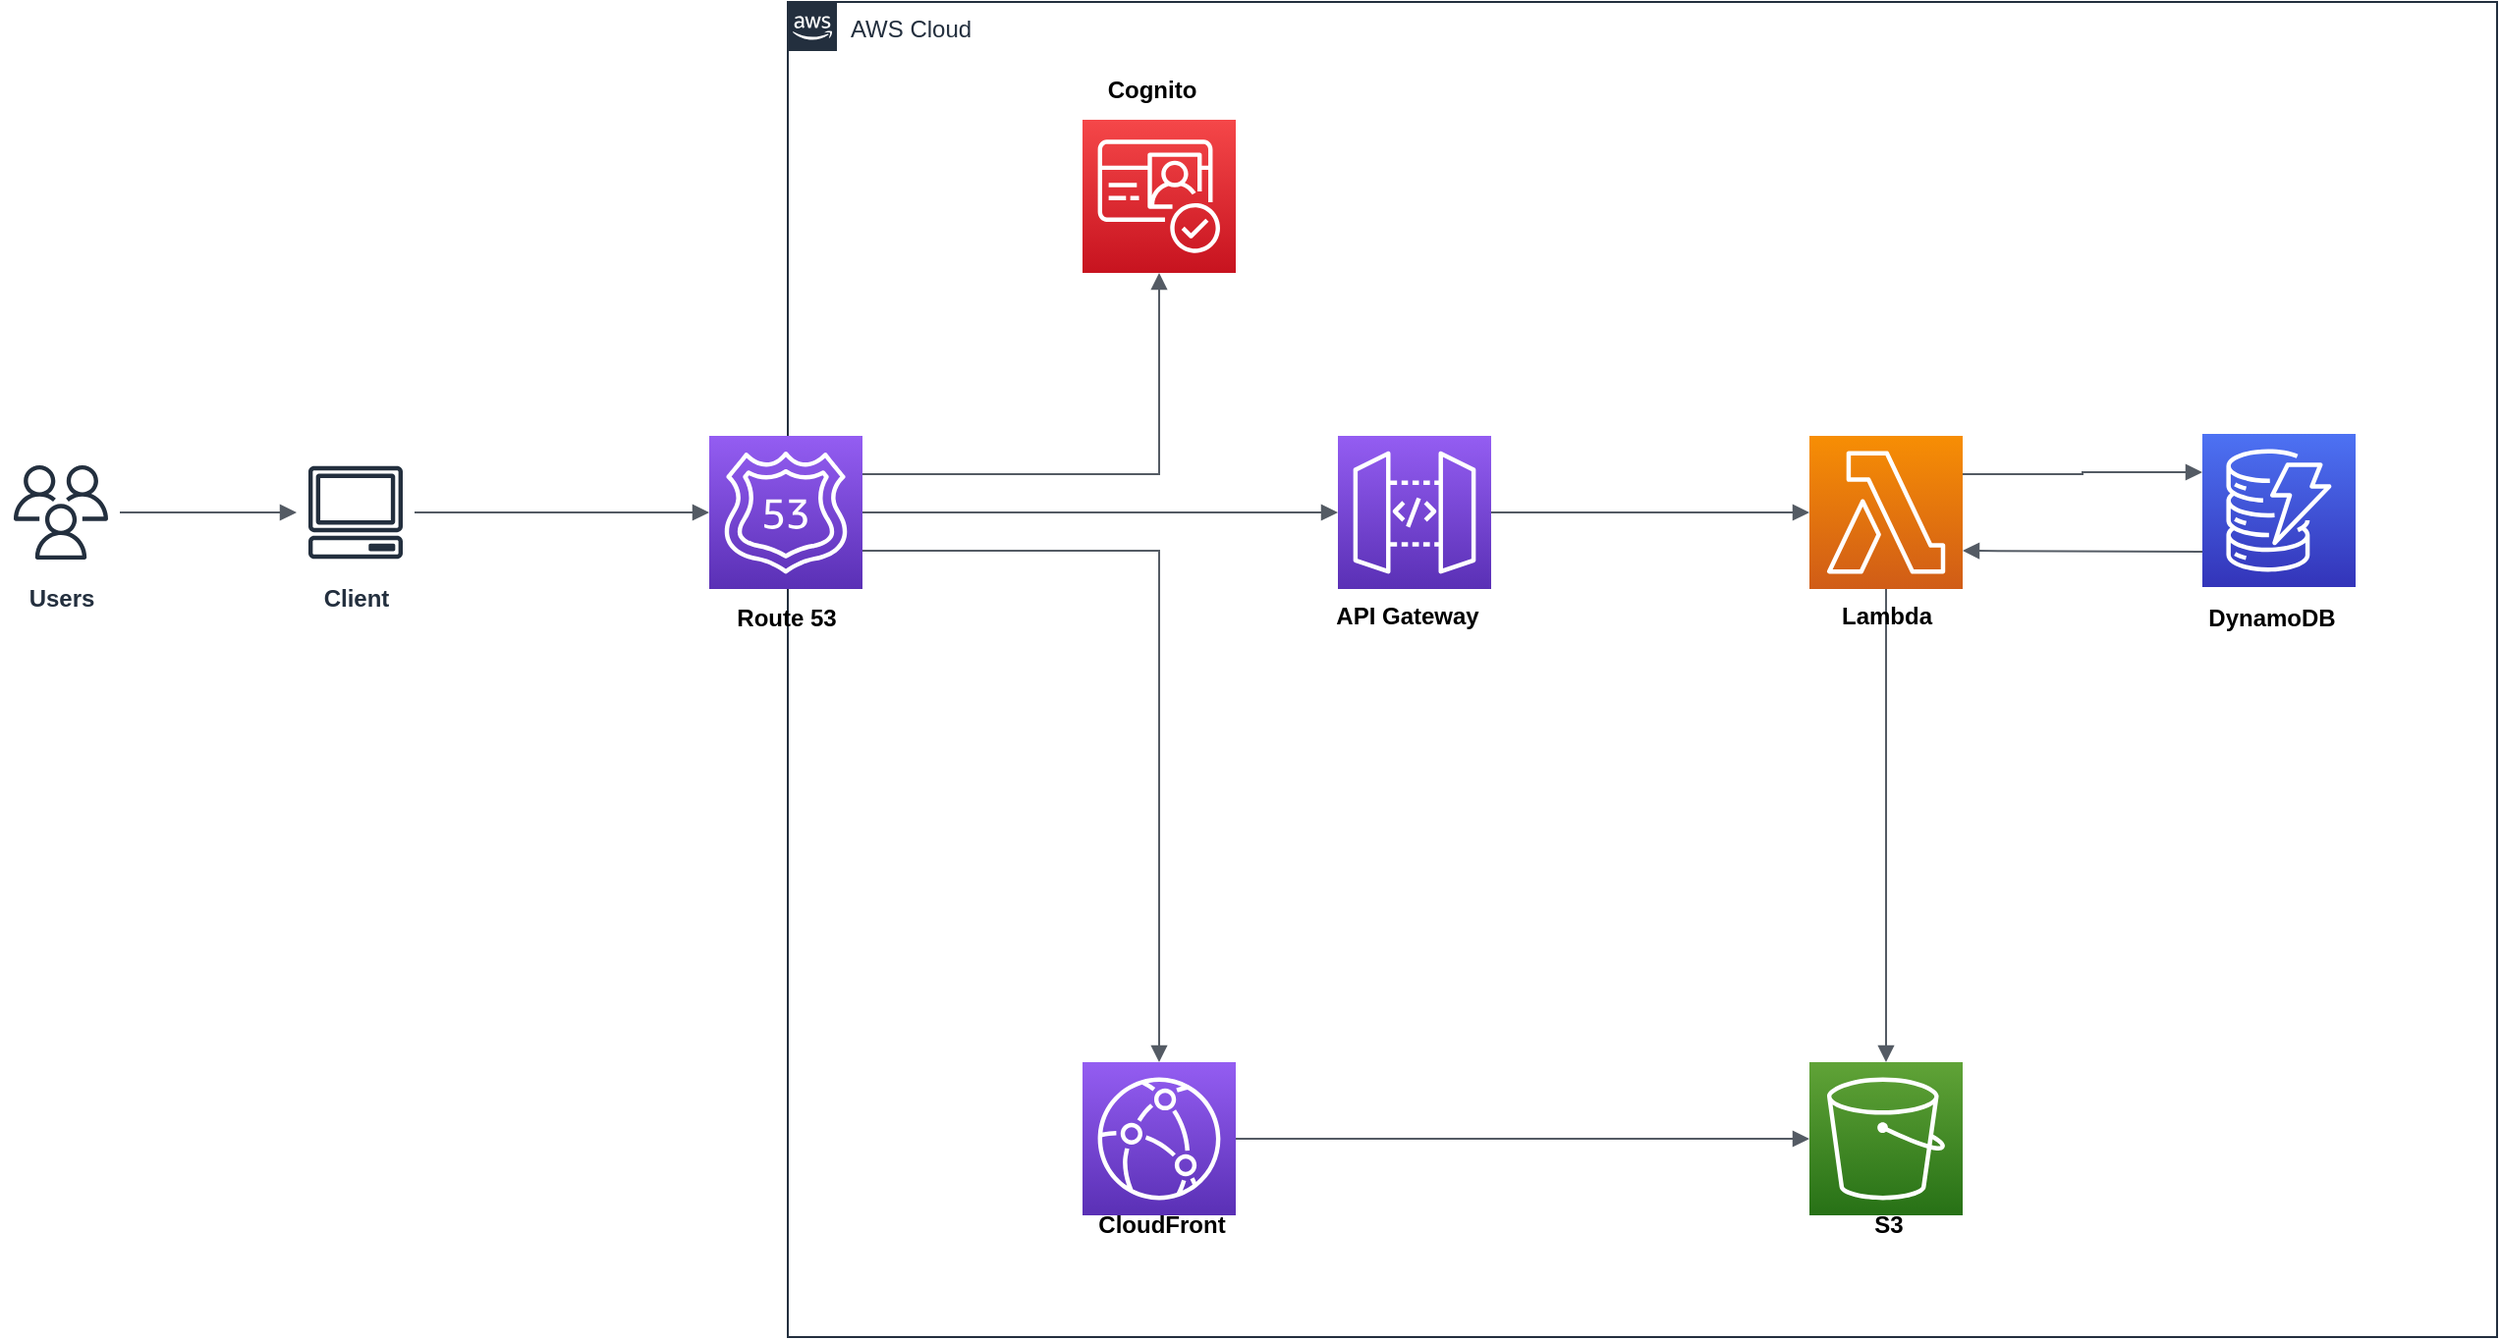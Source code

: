 <mxfile version="21.7.4" type="device" pages="2">
  <diagram name="Page-1" id="ydbewNbgM_T4J-luvXvg">
    <mxGraphModel dx="2365" dy="1033" grid="1" gridSize="10" guides="1" tooltips="1" connect="1" arrows="1" fold="1" page="1" pageScale="1" pageWidth="850" pageHeight="1100" math="0" shadow="0">
      <root>
        <mxCell id="0" />
        <mxCell id="1" parent="0" />
        <mxCell id="rsf9-r4wDUU0yCLMIy4u-2" value="AWS Cloud" style="points=[[0,0],[0.25,0],[0.5,0],[0.75,0],[1,0],[1,0.25],[1,0.5],[1,0.75],[1,1],[0.75,1],[0.5,1],[0.25,1],[0,1],[0,0.75],[0,0.5],[0,0.25]];outlineConnect=0;gradientColor=none;html=1;whiteSpace=wrap;fontSize=12;fontStyle=0;container=1;pointerEvents=0;collapsible=0;recursiveResize=0;shape=mxgraph.aws4.group;grIcon=mxgraph.aws4.group_aws_cloud_alt;strokeColor=#232F3E;fillColor=none;verticalAlign=top;align=left;spacingLeft=30;fontColor=#232F3E;dashed=0;" parent="1" vertex="1">
          <mxGeometry x="80" y="60" width="870" height="680" as="geometry" />
        </mxCell>
        <mxCell id="rsf9-r4wDUU0yCLMIy4u-1" value="" style="sketch=0;points=[[0,0,0],[0.25,0,0],[0.5,0,0],[0.75,0,0],[1,0,0],[0,1,0],[0.25,1,0],[0.5,1,0],[0.75,1,0],[1,1,0],[0,0.25,0],[0,0.5,0],[0,0.75,0],[1,0.25,0],[1,0.5,0],[1,0.75,0]];outlineConnect=0;fontColor=#232F3E;gradientColor=#F54749;gradientDirection=north;fillColor=#C7131F;strokeColor=#ffffff;dashed=0;verticalLabelPosition=bottom;verticalAlign=top;align=center;html=1;fontSize=12;fontStyle=0;aspect=fixed;shape=mxgraph.aws4.resourceIcon;resIcon=mxgraph.aws4.cognito;" parent="rsf9-r4wDUU0yCLMIy4u-2" vertex="1">
          <mxGeometry x="150" y="60" width="78" height="78" as="geometry" />
        </mxCell>
        <mxCell id="rsf9-r4wDUU0yCLMIy4u-6" value="" style="sketch=0;points=[[0,0,0],[0.25,0,0],[0.5,0,0],[0.75,0,0],[1,0,0],[0,1,0],[0.25,1,0],[0.5,1,0],[0.75,1,0],[1,1,0],[0,0.25,0],[0,0.5,0],[0,0.75,0],[1,0.25,0],[1,0.5,0],[1,0.75,0]];outlineConnect=0;fontColor=#232F3E;gradientColor=#945DF2;gradientDirection=north;fillColor=#5A30B5;strokeColor=#ffffff;dashed=0;verticalLabelPosition=bottom;verticalAlign=top;align=center;html=1;fontSize=12;fontStyle=0;aspect=fixed;shape=mxgraph.aws4.resourceIcon;resIcon=mxgraph.aws4.route_53;" parent="rsf9-r4wDUU0yCLMIy4u-2" vertex="1">
          <mxGeometry x="-40" y="221" width="78" height="78" as="geometry" />
        </mxCell>
        <mxCell id="rsf9-r4wDUU0yCLMIy4u-10" value="" style="edgeStyle=orthogonalEdgeStyle;html=1;endArrow=block;elbow=vertical;startArrow=none;endFill=1;strokeColor=#545B64;rounded=0;exitX=1;exitY=0.25;exitDx=0;exitDy=0;exitPerimeter=0;entryX=0.5;entryY=1;entryDx=0;entryDy=0;entryPerimeter=0;" parent="rsf9-r4wDUU0yCLMIy4u-2" source="rsf9-r4wDUU0yCLMIy4u-6" target="rsf9-r4wDUU0yCLMIy4u-1" edge="1">
          <mxGeometry width="100" relative="1" as="geometry">
            <mxPoint x="60" y="250" as="sourcePoint" />
            <mxPoint x="160" y="250" as="targetPoint" />
          </mxGeometry>
        </mxCell>
        <mxCell id="rsf9-r4wDUU0yCLMIy4u-11" value="" style="sketch=0;points=[[0,0,0],[0.25,0,0],[0.5,0,0],[0.75,0,0],[1,0,0],[0,1,0],[0.25,1,0],[0.5,1,0],[0.75,1,0],[1,1,0],[0,0.25,0],[0,0.5,0],[0,0.75,0],[1,0.25,0],[1,0.5,0],[1,0.75,0]];outlineConnect=0;fontColor=#232F3E;gradientColor=#945DF2;gradientDirection=north;fillColor=#5A30B5;strokeColor=#ffffff;dashed=0;verticalLabelPosition=bottom;verticalAlign=top;align=center;html=1;fontSize=12;fontStyle=0;aspect=fixed;shape=mxgraph.aws4.resourceIcon;resIcon=mxgraph.aws4.cloudfront;" parent="rsf9-r4wDUU0yCLMIy4u-2" vertex="1">
          <mxGeometry x="150" y="540" width="78" height="78" as="geometry" />
        </mxCell>
        <mxCell id="rsf9-r4wDUU0yCLMIy4u-12" value="" style="edgeStyle=orthogonalEdgeStyle;html=1;endArrow=block;elbow=vertical;startArrow=none;endFill=1;strokeColor=#545B64;rounded=0;exitX=1;exitY=0.75;exitDx=0;exitDy=0;exitPerimeter=0;entryX=0.5;entryY=0;entryDx=0;entryDy=0;entryPerimeter=0;" parent="rsf9-r4wDUU0yCLMIy4u-2" source="rsf9-r4wDUU0yCLMIy4u-6" target="rsf9-r4wDUU0yCLMIy4u-11" edge="1">
          <mxGeometry width="100" relative="1" as="geometry">
            <mxPoint x="48" y="270" as="sourcePoint" />
            <mxPoint x="199" y="168" as="targetPoint" />
          </mxGeometry>
        </mxCell>
        <mxCell id="rsf9-r4wDUU0yCLMIy4u-13" value="" style="sketch=0;points=[[0,0,0],[0.25,0,0],[0.5,0,0],[0.75,0,0],[1,0,0],[0,1,0],[0.25,1,0],[0.5,1,0],[0.75,1,0],[1,1,0],[0,0.25,0],[0,0.5,0],[0,0.75,0],[1,0.25,0],[1,0.5,0],[1,0.75,0]];outlineConnect=0;fontColor=#232F3E;gradientColor=#60A337;gradientDirection=north;fillColor=#277116;strokeColor=#ffffff;dashed=0;verticalLabelPosition=bottom;verticalAlign=top;align=center;html=1;fontSize=12;fontStyle=0;aspect=fixed;shape=mxgraph.aws4.resourceIcon;resIcon=mxgraph.aws4.s3;" parent="rsf9-r4wDUU0yCLMIy4u-2" vertex="1">
          <mxGeometry x="520" y="540" width="78" height="78" as="geometry" />
        </mxCell>
        <mxCell id="rsf9-r4wDUU0yCLMIy4u-14" value="" style="edgeStyle=orthogonalEdgeStyle;html=1;endArrow=block;elbow=vertical;startArrow=none;endFill=1;strokeColor=#545B64;rounded=0;exitX=1;exitY=0.5;exitDx=0;exitDy=0;exitPerimeter=0;entryX=0;entryY=0.5;entryDx=0;entryDy=0;entryPerimeter=0;" parent="rsf9-r4wDUU0yCLMIy4u-2" source="rsf9-r4wDUU0yCLMIy4u-11" target="rsf9-r4wDUU0yCLMIy4u-13" edge="1">
          <mxGeometry width="100" relative="1" as="geometry">
            <mxPoint x="48" y="300" as="sourcePoint" />
            <mxPoint x="199" y="550" as="targetPoint" />
          </mxGeometry>
        </mxCell>
        <mxCell id="rsf9-r4wDUU0yCLMIy4u-15" value="" style="sketch=0;points=[[0,0,0],[0.25,0,0],[0.5,0,0],[0.75,0,0],[1,0,0],[0,1,0],[0.25,1,0],[0.5,1,0],[0.75,1,0],[1,1,0],[0,0.25,0],[0,0.5,0],[0,0.75,0],[1,0.25,0],[1,0.5,0],[1,0.75,0]];outlineConnect=0;fontColor=#232F3E;gradientColor=#945DF2;gradientDirection=north;fillColor=#5A30B5;strokeColor=#ffffff;dashed=0;verticalLabelPosition=bottom;verticalAlign=top;align=center;html=1;fontSize=12;fontStyle=0;aspect=fixed;shape=mxgraph.aws4.resourceIcon;resIcon=mxgraph.aws4.api_gateway;" parent="rsf9-r4wDUU0yCLMIy4u-2" vertex="1">
          <mxGeometry x="280" y="221" width="78" height="78" as="geometry" />
        </mxCell>
        <mxCell id="rsf9-r4wDUU0yCLMIy4u-16" value="" style="edgeStyle=orthogonalEdgeStyle;html=1;endArrow=block;elbow=vertical;startArrow=none;endFill=1;strokeColor=#545B64;rounded=0;exitX=1;exitY=0.5;exitDx=0;exitDy=0;exitPerimeter=0;entryX=0;entryY=0.5;entryDx=0;entryDy=0;entryPerimeter=0;" parent="rsf9-r4wDUU0yCLMIy4u-2" source="rsf9-r4wDUU0yCLMIy4u-6" target="rsf9-r4wDUU0yCLMIy4u-15" edge="1">
          <mxGeometry width="100" relative="1" as="geometry">
            <mxPoint x="130" y="340" as="sourcePoint" />
            <mxPoint x="230" y="340" as="targetPoint" />
          </mxGeometry>
        </mxCell>
        <mxCell id="rsf9-r4wDUU0yCLMIy4u-17" value="" style="sketch=0;points=[[0,0,0],[0.25,0,0],[0.5,0,0],[0.75,0,0],[1,0,0],[0,1,0],[0.25,1,0],[0.5,1,0],[0.75,1,0],[1,1,0],[0,0.25,0],[0,0.5,0],[0,0.75,0],[1,0.25,0],[1,0.5,0],[1,0.75,0]];outlineConnect=0;fontColor=#232F3E;gradientColor=#F78E04;gradientDirection=north;fillColor=#D05C17;strokeColor=#ffffff;dashed=0;verticalLabelPosition=bottom;verticalAlign=top;align=center;html=1;fontSize=12;fontStyle=0;aspect=fixed;shape=mxgraph.aws4.resourceIcon;resIcon=mxgraph.aws4.lambda;" parent="rsf9-r4wDUU0yCLMIy4u-2" vertex="1">
          <mxGeometry x="520" y="221" width="78" height="78" as="geometry" />
        </mxCell>
        <mxCell id="rsf9-r4wDUU0yCLMIy4u-18" value="" style="edgeStyle=orthogonalEdgeStyle;html=1;endArrow=block;elbow=vertical;startArrow=none;endFill=1;strokeColor=#545B64;rounded=0;exitX=1;exitY=0.5;exitDx=0;exitDy=0;exitPerimeter=0;entryX=0;entryY=0.5;entryDx=0;entryDy=0;entryPerimeter=0;" parent="rsf9-r4wDUU0yCLMIy4u-2" source="rsf9-r4wDUU0yCLMIy4u-15" target="rsf9-r4wDUU0yCLMIy4u-17" edge="1">
          <mxGeometry width="100" relative="1" as="geometry">
            <mxPoint x="48" y="270" as="sourcePoint" />
            <mxPoint x="290" y="270" as="targetPoint" />
          </mxGeometry>
        </mxCell>
        <mxCell id="rsf9-r4wDUU0yCLMIy4u-19" value="" style="edgeStyle=orthogonalEdgeStyle;html=1;endArrow=block;elbow=vertical;startArrow=none;endFill=1;strokeColor=#545B64;rounded=0;exitX=0.5;exitY=1;exitDx=0;exitDy=0;exitPerimeter=0;entryX=0.5;entryY=0;entryDx=0;entryDy=0;entryPerimeter=0;" parent="rsf9-r4wDUU0yCLMIy4u-2" source="rsf9-r4wDUU0yCLMIy4u-17" target="rsf9-r4wDUU0yCLMIy4u-13" edge="1">
          <mxGeometry width="100" relative="1" as="geometry">
            <mxPoint x="368" y="270" as="sourcePoint" />
            <mxPoint x="530" y="270" as="targetPoint" />
          </mxGeometry>
        </mxCell>
        <mxCell id="rsf9-r4wDUU0yCLMIy4u-20" value="" style="sketch=0;points=[[0,0,0],[0.25,0,0],[0.5,0,0],[0.75,0,0],[1,0,0],[0,1,0],[0.25,1,0],[0.5,1,0],[0.75,1,0],[1,1,0],[0,0.25,0],[0,0.5,0],[0,0.75,0],[1,0.25,0],[1,0.5,0],[1,0.75,0]];outlineConnect=0;fontColor=#232F3E;gradientColor=#4D72F3;gradientDirection=north;fillColor=#3334B9;strokeColor=#ffffff;dashed=0;verticalLabelPosition=bottom;verticalAlign=top;align=center;html=1;fontSize=12;fontStyle=0;aspect=fixed;shape=mxgraph.aws4.resourceIcon;resIcon=mxgraph.aws4.dynamodb;" parent="rsf9-r4wDUU0yCLMIy4u-2" vertex="1">
          <mxGeometry x="720" y="220" width="78" height="78" as="geometry" />
        </mxCell>
        <mxCell id="rsf9-r4wDUU0yCLMIy4u-22" value="" style="html=1;endArrow=block;elbow=vertical;startArrow=none;endFill=1;strokeColor=#545B64;rounded=0;entryX=1;entryY=0.75;entryDx=0;entryDy=0;entryPerimeter=0;" parent="rsf9-r4wDUU0yCLMIy4u-2" target="rsf9-r4wDUU0yCLMIy4u-17" edge="1">
          <mxGeometry width="100" relative="1" as="geometry">
            <mxPoint x="720" y="280" as="sourcePoint" />
            <mxPoint x="730" y="250" as="targetPoint" />
          </mxGeometry>
        </mxCell>
        <mxCell id="rsf9-r4wDUU0yCLMIy4u-21" value="" style="edgeStyle=orthogonalEdgeStyle;html=1;endArrow=block;elbow=vertical;startArrow=none;endFill=1;strokeColor=#545B64;rounded=0;exitX=1;exitY=0.25;exitDx=0;exitDy=0;exitPerimeter=0;entryX=0;entryY=0.25;entryDx=0;entryDy=0;entryPerimeter=0;" parent="rsf9-r4wDUU0yCLMIy4u-2" source="rsf9-r4wDUU0yCLMIy4u-17" target="rsf9-r4wDUU0yCLMIy4u-20" edge="1">
          <mxGeometry width="100" relative="1" as="geometry">
            <mxPoint x="600" y="240" as="sourcePoint" />
            <mxPoint x="720" y="241" as="targetPoint" />
          </mxGeometry>
        </mxCell>
        <mxCell id="rsf9-r4wDUU0yCLMIy4u-23" value="CloudFront" style="text;html=1;align=center;verticalAlign=middle;resizable=0;points=[];autosize=1;strokeColor=none;fillColor=none;fontStyle=1" parent="rsf9-r4wDUU0yCLMIy4u-2" vertex="1">
          <mxGeometry x="145" y="608" width="90" height="30" as="geometry" />
        </mxCell>
        <mxCell id="rsf9-r4wDUU0yCLMIy4u-25" value="Route 53" style="text;html=1;align=center;verticalAlign=middle;resizable=0;points=[];autosize=1;strokeColor=none;fillColor=none;fontStyle=1" parent="rsf9-r4wDUU0yCLMIy4u-2" vertex="1">
          <mxGeometry x="-36" y="299" width="70" height="30" as="geometry" />
        </mxCell>
        <mxCell id="rsf9-r4wDUU0yCLMIy4u-26" value="&lt;b&gt;Cognito&lt;/b&gt;" style="text;html=1;align=center;verticalAlign=middle;resizable=0;points=[];autosize=1;strokeColor=none;fillColor=none;" parent="rsf9-r4wDUU0yCLMIy4u-2" vertex="1">
          <mxGeometry x="150" y="30" width="70" height="30" as="geometry" />
        </mxCell>
        <mxCell id="rsf9-r4wDUU0yCLMIy4u-27" value="&lt;b&gt;API Gateway&lt;/b&gt;" style="text;html=1;align=center;verticalAlign=middle;resizable=0;points=[];autosize=1;strokeColor=none;fillColor=none;" parent="rsf9-r4wDUU0yCLMIy4u-2" vertex="1">
          <mxGeometry x="265" y="298" width="100" height="30" as="geometry" />
        </mxCell>
        <mxCell id="rsf9-r4wDUU0yCLMIy4u-28" value="&lt;b&gt;Lambda&lt;/b&gt;" style="text;html=1;align=center;verticalAlign=middle;resizable=0;points=[];autosize=1;strokeColor=none;fillColor=none;" parent="rsf9-r4wDUU0yCLMIy4u-2" vertex="1">
          <mxGeometry x="524" y="298" width="70" height="30" as="geometry" />
        </mxCell>
        <mxCell id="rsf9-r4wDUU0yCLMIy4u-29" value="&lt;b&gt;DynamoDB&lt;/b&gt;" style="text;html=1;align=center;verticalAlign=middle;resizable=0;points=[];autosize=1;strokeColor=none;fillColor=none;" parent="rsf9-r4wDUU0yCLMIy4u-2" vertex="1">
          <mxGeometry x="710" y="299" width="90" height="30" as="geometry" />
        </mxCell>
        <mxCell id="rsf9-r4wDUU0yCLMIy4u-4" value="&lt;b&gt;Users&lt;/b&gt;" style="sketch=0;outlineConnect=0;fontColor=#232F3E;gradientColor=none;strokeColor=#232F3E;fillColor=#ffffff;dashed=0;verticalLabelPosition=bottom;verticalAlign=top;align=center;html=1;fontSize=12;fontStyle=0;aspect=fixed;shape=mxgraph.aws4.resourceIcon;resIcon=mxgraph.aws4.users;" parent="1" vertex="1">
          <mxGeometry x="-320" y="290" width="60" height="60" as="geometry" />
        </mxCell>
        <mxCell id="rsf9-r4wDUU0yCLMIy4u-5" value="&lt;b&gt;Client&lt;/b&gt;" style="sketch=0;outlineConnect=0;fontColor=#232F3E;gradientColor=none;strokeColor=#232F3E;fillColor=#ffffff;dashed=0;verticalLabelPosition=bottom;verticalAlign=top;align=center;html=1;fontSize=12;fontStyle=0;aspect=fixed;shape=mxgraph.aws4.resourceIcon;resIcon=mxgraph.aws4.client;" parent="1" vertex="1">
          <mxGeometry x="-170" y="290" width="60" height="60" as="geometry" />
        </mxCell>
        <mxCell id="rsf9-r4wDUU0yCLMIy4u-8" value="" style="edgeStyle=orthogonalEdgeStyle;html=1;endArrow=block;elbow=vertical;startArrow=none;endFill=1;strokeColor=#545B64;rounded=0;" parent="1" source="rsf9-r4wDUU0yCLMIy4u-4" edge="1">
          <mxGeometry width="100" relative="1" as="geometry">
            <mxPoint x="-230" y="420" as="sourcePoint" />
            <mxPoint x="-170" y="320" as="targetPoint" />
          </mxGeometry>
        </mxCell>
        <mxCell id="rsf9-r4wDUU0yCLMIy4u-9" value="" style="edgeStyle=orthogonalEdgeStyle;html=1;endArrow=block;elbow=vertical;startArrow=none;endFill=1;strokeColor=#545B64;rounded=0;entryX=0;entryY=0.5;entryDx=0;entryDy=0;entryPerimeter=0;" parent="1" source="rsf9-r4wDUU0yCLMIy4u-5" target="rsf9-r4wDUU0yCLMIy4u-6" edge="1">
          <mxGeometry width="100" relative="1" as="geometry">
            <mxPoint x="-110" y="320" as="sourcePoint" />
            <mxPoint x="-10" y="320" as="targetPoint" />
          </mxGeometry>
        </mxCell>
        <mxCell id="rsf9-r4wDUU0yCLMIy4u-24" value="&lt;b&gt;S3&lt;/b&gt;" style="text;html=1;align=center;verticalAlign=middle;resizable=0;points=[];autosize=1;strokeColor=none;fillColor=none;" parent="1" vertex="1">
          <mxGeometry x="620" y="668" width="40" height="30" as="geometry" />
        </mxCell>
      </root>
    </mxGraphModel>
  </diagram>
  <diagram id="Tz9HsEp__4jsToKpA5UT" name="Page-2">
    <mxGraphModel dx="1468" dy="1522" grid="1" gridSize="10" guides="1" tooltips="1" connect="1" arrows="1" fold="1" page="1" pageScale="1" pageWidth="850" pageHeight="1100" math="0" shadow="0">
      <root>
        <mxCell id="0" />
        <mxCell id="1" parent="0" />
        <mxCell id="evOJLAAhfCsT234hLRCB-1" value="AWS Cloud" style="points=[[0,0],[0.25,0],[0.5,0],[0.75,0],[1,0],[1,0.25],[1,0.5],[1,0.75],[1,1],[0.75,1],[0.5,1],[0.25,1],[0,1],[0,0.75],[0,0.5],[0,0.25]];outlineConnect=0;gradientColor=none;html=1;whiteSpace=wrap;fontSize=12;fontStyle=0;container=1;pointerEvents=0;collapsible=0;recursiveResize=0;shape=mxgraph.aws4.group;grIcon=mxgraph.aws4.group_aws_cloud_alt;strokeColor=#232F3E;fillColor=none;verticalAlign=top;align=left;spacingLeft=30;fontColor=#232F3E;dashed=0;" parent="1" vertex="1">
          <mxGeometry x="-40" y="-40" width="1120" height="840" as="geometry" />
        </mxCell>
        <mxCell id="evOJLAAhfCsT234hLRCB-2" value="Region - us-east-1" style="points=[[0,0],[0.25,0],[0.5,0],[0.75,0],[1,0],[1,0.25],[1,0.5],[1,0.75],[1,1],[0.75,1],[0.5,1],[0.25,1],[0,1],[0,0.75],[0,0.5],[0,0.25]];outlineConnect=0;gradientColor=none;html=1;whiteSpace=wrap;fontSize=12;fontStyle=0;container=1;pointerEvents=0;collapsible=0;recursiveResize=0;shape=mxgraph.aws4.group;grIcon=mxgraph.aws4.group_region;strokeColor=#147EBA;fillColor=none;verticalAlign=top;align=left;spacingLeft=30;fontColor=#147EBA;dashed=1;" parent="evOJLAAhfCsT234hLRCB-1" vertex="1">
          <mxGeometry x="40" y="80" width="920" height="720" as="geometry" />
        </mxCell>
        <mxCell id="evOJLAAhfCsT234hLRCB-4" value="VPC - 10.0.0.0/16" style="points=[[0,0],[0.25,0],[0.5,0],[0.75,0],[1,0],[1,0.25],[1,0.5],[1,0.75],[1,1],[0.75,1],[0.5,1],[0.25,1],[0,1],[0,0.75],[0,0.5],[0,0.25]];outlineConnect=0;gradientColor=none;html=1;whiteSpace=wrap;fontSize=12;fontStyle=0;container=1;pointerEvents=0;collapsible=0;recursiveResize=0;shape=mxgraph.aws4.group;grIcon=mxgraph.aws4.group_vpc;strokeColor=#248814;fillColor=none;verticalAlign=top;align=left;spacingLeft=30;fontColor=#AAB7B8;dashed=0;" parent="evOJLAAhfCsT234hLRCB-2" vertex="1">
          <mxGeometry x="40" y="40" width="840" height="640" as="geometry" />
        </mxCell>
        <mxCell id="evOJLAAhfCsT234hLRCB-3" value="us-east-1a" style="fillColor=none;strokeColor=#147EBA;dashed=1;verticalAlign=top;fontStyle=0;fontColor=#147EBA;whiteSpace=wrap;html=1;" parent="evOJLAAhfCsT234hLRCB-4" vertex="1">
          <mxGeometry x="40" y="-20" width="320" height="620" as="geometry" />
        </mxCell>
        <mxCell id="evOJLAAhfCsT234hLRCB-5" value="us-east-1b" style="fillColor=none;strokeColor=#147EBA;dashed=1;verticalAlign=top;fontStyle=0;fontColor=#147EBA;whiteSpace=wrap;html=1;" parent="evOJLAAhfCsT234hLRCB-4" vertex="1">
          <mxGeometry x="480" y="-20" width="320" height="620" as="geometry" />
        </mxCell>
        <mxCell id="evOJLAAhfCsT234hLRCB-6" value="Public subnet 1 - 10.0.1.0/24" style="points=[[0,0],[0.25,0],[0.5,0],[0.75,0],[1,0],[1,0.25],[1,0.5],[1,0.75],[1,1],[0.75,1],[0.5,1],[0.25,1],[0,1],[0,0.75],[0,0.5],[0,0.25]];outlineConnect=0;gradientColor=none;html=1;whiteSpace=wrap;fontSize=12;fontStyle=0;container=1;pointerEvents=0;collapsible=0;recursiveResize=0;shape=mxgraph.aws4.group;grIcon=mxgraph.aws4.group_security_group;grStroke=0;strokeColor=#248814;fillColor=#E9F3E6;verticalAlign=top;align=left;spacingLeft=30;fontColor=#248814;dashed=0;" parent="evOJLAAhfCsT234hLRCB-4" vertex="1">
          <mxGeometry x="80" y="80" width="240" height="200" as="geometry" />
        </mxCell>
        <mxCell id="evOJLAAhfCsT234hLRCB-7" value="Public subnet 2 - 10.0.2.0/24" style="points=[[0,0],[0.25,0],[0.5,0],[0.75,0],[1,0],[1,0.25],[1,0.5],[1,0.75],[1,1],[0.75,1],[0.5,1],[0.25,1],[0,1],[0,0.75],[0,0.5],[0,0.25]];outlineConnect=0;gradientColor=none;html=1;whiteSpace=wrap;fontSize=12;fontStyle=0;container=1;pointerEvents=0;collapsible=0;recursiveResize=0;shape=mxgraph.aws4.group;grIcon=mxgraph.aws4.group_security_group;grStroke=0;strokeColor=#248814;fillColor=#E9F3E6;verticalAlign=top;align=left;spacingLeft=30;fontColor=#248814;dashed=0;" parent="evOJLAAhfCsT234hLRCB-4" vertex="1">
          <mxGeometry x="520" y="80" width="240" height="200" as="geometry" />
        </mxCell>
        <mxCell id="evOJLAAhfCsT234hLRCB-8" value="Private subnet 1 - 10.0.10.0/24" style="points=[[0,0],[0.25,0],[0.5,0],[0.75,0],[1,0],[1,0.25],[1,0.5],[1,0.75],[1,1],[0.75,1],[0.5,1],[0.25,1],[0,1],[0,0.75],[0,0.5],[0,0.25]];outlineConnect=0;gradientColor=none;html=1;whiteSpace=wrap;fontSize=12;fontStyle=0;container=1;pointerEvents=0;collapsible=0;recursiveResize=0;shape=mxgraph.aws4.group;grIcon=mxgraph.aws4.group_security_group;grStroke=0;strokeColor=#147EBA;fillColor=#E6F2F8;verticalAlign=top;align=left;spacingLeft=30;fontColor=#147EBA;dashed=0;" parent="evOJLAAhfCsT234hLRCB-4" vertex="1">
          <mxGeometry x="80" y="360" width="240" height="200" as="geometry" />
        </mxCell>
        <mxCell id="evOJLAAhfCsT234hLRCB-9" value="Private subnet 2 - 10.0.11.0/24" style="points=[[0,0],[0.25,0],[0.5,0],[0.75,0],[1,0],[1,0.25],[1,0.5],[1,0.75],[1,1],[0.75,1],[0.5,1],[0.25,1],[0,1],[0,0.75],[0,0.5],[0,0.25]];outlineConnect=0;gradientColor=none;html=1;whiteSpace=wrap;fontSize=12;fontStyle=0;container=1;pointerEvents=0;collapsible=0;recursiveResize=0;shape=mxgraph.aws4.group;grIcon=mxgraph.aws4.group_security_group;grStroke=0;strokeColor=#147EBA;fillColor=#E6F2F8;verticalAlign=top;align=left;spacingLeft=30;fontColor=#147EBA;dashed=0;" parent="evOJLAAhfCsT234hLRCB-4" vertex="1">
          <mxGeometry x="520" y="360" width="240" height="200" as="geometry" />
        </mxCell>
        <mxCell id="evOJLAAhfCsT234hLRCB-10" value="Auto Scaling&lt;br&gt;group" style="points=[[0,0],[0.25,0],[0.5,0],[0.75,0],[1,0],[1,0.25],[1,0.5],[1,0.75],[1,1],[0.75,1],[0.5,1],[0.25,1],[0,1],[0,0.75],[0,0.5],[0,0.25]];outlineConnect=0;gradientColor=none;html=1;whiteSpace=wrap;fontSize=12;fontStyle=0;container=1;pointerEvents=0;collapsible=0;recursiveResize=0;shape=mxgraph.aws4.groupCenter;grIcon=mxgraph.aws4.group_auto_scaling_group;grStroke=1;strokeColor=#D86613;fillColor=none;verticalAlign=top;align=left;fontColor=#D86613;dashed=1;spacingTop=25;direction=north;" parent="evOJLAAhfCsT234hLRCB-4" vertex="1">
          <mxGeometry x="10" y="120" width="820" height="208" as="geometry" />
        </mxCell>
        <mxCell id="evOJLAAhfCsT234hLRCB-14" value="" style="sketch=0;outlineConnect=0;fontColor=#232F3E;gradientColor=none;fillColor=#ED7100;strokeColor=none;dashed=0;verticalLabelPosition=bottom;verticalAlign=top;align=center;html=1;fontSize=12;fontStyle=0;aspect=fixed;pointerEvents=1;shape=mxgraph.aws4.m5_instance;" parent="evOJLAAhfCsT234hLRCB-10" vertex="1">
          <mxGeometry x="660" y="70" width="48" height="48" as="geometry" />
        </mxCell>
        <mxCell id="evOJLAAhfCsT234hLRCB-21" value="" style="sketch=0;points=[[0,0,0],[0.25,0,0],[0.5,0,0],[0.75,0,0],[1,0,0],[0,1,0],[0.25,1,0],[0.5,1,0],[0.75,1,0],[1,1,0],[0,0.25,0],[0,0.5,0],[0,0.75,0],[1,0.25,0],[1,0.5,0],[1,0.75,0]];outlineConnect=0;fontColor=#232F3E;gradientColor=#F78E04;gradientDirection=north;fillColor=#D05C17;strokeColor=#ffffff;dashed=0;verticalLabelPosition=bottom;verticalAlign=top;align=center;html=1;fontSize=12;fontStyle=0;aspect=fixed;shape=mxgraph.aws4.resourceIcon;resIcon=mxgraph.aws4.elastic_load_balancing;" parent="evOJLAAhfCsT234hLRCB-10" vertex="1">
          <mxGeometry x="371" y="55" width="78" height="78" as="geometry" />
        </mxCell>
        <mxCell id="evOJLAAhfCsT234hLRCB-33" value="" style="edgeStyle=orthogonalEdgeStyle;html=1;endArrow=block;elbow=vertical;startArrow=none;endFill=1;strokeColor=#545B64;rounded=0;exitX=1;exitY=0.5;exitDx=0;exitDy=0;exitPerimeter=0;" parent="evOJLAAhfCsT234hLRCB-10" source="evOJLAAhfCsT234hLRCB-21" target="evOJLAAhfCsT234hLRCB-14" edge="1">
          <mxGeometry width="100" relative="1" as="geometry">
            <mxPoint x="400" y="10" as="sourcePoint" />
            <mxPoint x="500" y="10" as="targetPoint" />
          </mxGeometry>
        </mxCell>
        <mxCell id="evOJLAAhfCsT234hLRCB-47" value="" style="sketch=0;outlineConnect=0;fontColor=#232F3E;gradientColor=none;fillColor=#4D27AA;strokeColor=none;dashed=0;verticalLabelPosition=bottom;verticalAlign=top;align=center;html=1;fontSize=12;fontStyle=0;aspect=fixed;pointerEvents=1;shape=mxgraph.aws4.nat_gateway;" parent="evOJLAAhfCsT234hLRCB-10" vertex="1">
          <mxGeometry x="550" width="49" height="49" as="geometry" />
        </mxCell>
        <mxCell id="evOJLAAhfCsT234hLRCB-59" value="Internet Gateway" style="text;html=1;align=center;verticalAlign=middle;resizable=0;points=[];autosize=1;strokeColor=none;fillColor=none;fontStyle=1" parent="evOJLAAhfCsT234hLRCB-10" vertex="1">
          <mxGeometry x="350" width="120" height="30" as="geometry" />
        </mxCell>
        <mxCell id="evOJLAAhfCsT234hLRCB-63" value="NAT Gateway&lt;br&gt;with Elastic IP" style="text;html=1;align=center;verticalAlign=middle;resizable=0;points=[];autosize=1;strokeColor=none;fillColor=none;fontStyle=1" parent="evOJLAAhfCsT234hLRCB-10" vertex="1">
          <mxGeometry x="190" y="44" width="100" height="40" as="geometry" />
        </mxCell>
        <mxCell id="evOJLAAhfCsT234hLRCB-70" value="Elastic Load Balancing" style="text;html=1;align=center;verticalAlign=middle;resizable=0;points=[];autosize=1;strokeColor=none;fillColor=none;fontStyle=1" parent="evOJLAAhfCsT234hLRCB-10" vertex="1">
          <mxGeometry x="335" y="133" width="150" height="30" as="geometry" />
        </mxCell>
        <mxCell id="evOJLAAhfCsT234hLRCB-71" value="Elastic Load Balancing" style="text;html=1;align=center;verticalAlign=middle;resizable=0;points=[];autosize=1;strokeColor=none;fillColor=none;fontStyle=1" parent="evOJLAAhfCsT234hLRCB-10" vertex="1">
          <mxGeometry x="335" y="170" width="150" height="30" as="geometry" />
        </mxCell>
        <mxCell id="E7x3y4CTw9QeTNx7aCbP-12" value="" style="sketch=0;outlineConnect=0;fontColor=#232F3E;gradientColor=none;fillColor=#ED7100;strokeColor=none;dashed=0;verticalLabelPosition=bottom;verticalAlign=top;align=center;html=1;fontSize=12;fontStyle=0;aspect=fixed;pointerEvents=1;shape=mxgraph.aws4.elastic_ip_address;" vertex="1" parent="evOJLAAhfCsT234hLRCB-10">
          <mxGeometry x="172" y="30" width="48" height="20" as="geometry" />
        </mxCell>
        <mxCell id="evOJLAAhfCsT234hLRCB-12" value="Auto Scaling&lt;br&gt;group" style="points=[[0,0],[0.25,0],[0.5,0],[0.75,0],[1,0],[1,0.25],[1,0.5],[1,0.75],[1,1],[0.75,1],[0.5,1],[0.25,1],[0,1],[0,0.75],[0,0.5],[0,0.25]];outlineConnect=0;gradientColor=none;html=1;whiteSpace=wrap;fontSize=12;fontStyle=0;container=1;pointerEvents=0;collapsible=0;recursiveResize=0;shape=mxgraph.aws4.groupCenter;grIcon=mxgraph.aws4.group_auto_scaling_group;grStroke=1;strokeColor=#D86613;fillColor=none;verticalAlign=top;align=left;fontColor=#D86613;dashed=1;spacingTop=25;direction=north;" parent="evOJLAAhfCsT234hLRCB-4" vertex="1">
          <mxGeometry x="10" y="400" width="820" height="160" as="geometry" />
        </mxCell>
        <mxCell id="evOJLAAhfCsT234hLRCB-16" value="" style="sketch=0;outlineConnect=0;fontColor=#232F3E;gradientColor=none;fillColor=#ED7100;strokeColor=none;dashed=0;verticalLabelPosition=bottom;verticalAlign=top;align=center;html=1;fontSize=12;fontStyle=0;aspect=fixed;pointerEvents=1;shape=mxgraph.aws4.m5_instance;" parent="evOJLAAhfCsT234hLRCB-12" vertex="1">
          <mxGeometry x="660" y="10" width="48" height="48" as="geometry" />
        </mxCell>
        <mxCell id="evOJLAAhfCsT234hLRCB-67" value="EC2 - M5 instance" style="text;html=1;align=center;verticalAlign=middle;resizable=0;points=[];autosize=1;strokeColor=none;fillColor=none;fontStyle=1" parent="evOJLAAhfCsT234hLRCB-12" vertex="1">
          <mxGeometry x="624" y="65" width="130" height="30" as="geometry" />
        </mxCell>
        <mxCell id="evOJLAAhfCsT234hLRCB-17" value="" style="sketch=0;points=[[0,0,0],[0.25,0,0],[0.5,0,0],[0.75,0,0],[1,0,0],[0,1,0],[0.25,1,0],[0.5,1,0],[0.75,1,0],[1,1,0],[0,0.25,0],[0,0.5,0],[0,0.75,0],[1,0.25,0],[1,0.5,0],[1,0.75,0]];outlineConnect=0;fontColor=#232F3E;gradientColor=#4D72F3;gradientDirection=north;fillColor=#3334B9;strokeColor=#ffffff;dashed=0;verticalLabelPosition=bottom;verticalAlign=top;align=center;html=1;fontSize=12;fontStyle=0;aspect=fixed;shape=mxgraph.aws4.resourceIcon;resIcon=mxgraph.aws4.rds;" parent="evOJLAAhfCsT234hLRCB-4" vertex="1">
          <mxGeometry x="240" y="480" width="48" height="48" as="geometry" />
        </mxCell>
        <mxCell id="evOJLAAhfCsT234hLRCB-18" value="" style="sketch=0;points=[[0,0,0],[0.25,0,0],[0.5,0,0],[0.75,0,0],[1,0,0],[0,1,0],[0.25,1,0],[0.5,1,0],[0.75,1,0],[1,1,0],[0,0.25,0],[0,0.5,0],[0,0.75,0],[1,0.25,0],[1,0.5,0],[1,0.75,0]];outlineConnect=0;fontColor=#232F3E;gradientColor=#4D72F3;gradientDirection=north;fillColor=#3334B9;strokeColor=#ffffff;dashed=0;verticalLabelPosition=bottom;verticalAlign=top;align=center;html=1;fontSize=12;fontStyle=0;aspect=fixed;shape=mxgraph.aws4.resourceIcon;resIcon=mxgraph.aws4.rds;" parent="evOJLAAhfCsT234hLRCB-4" vertex="1">
          <mxGeometry x="560" y="480" width="48" height="48" as="geometry" />
        </mxCell>
        <mxCell id="evOJLAAhfCsT234hLRCB-22" value="" style="sketch=0;points=[[0,0,0],[0.25,0,0],[0.5,0,0],[0.75,0,0],[1,0,0],[0,1,0],[0.25,1,0],[0.5,1,0],[0.75,1,0],[1,1,0],[0,0.25,0],[0,0.5,0],[0,0.75,0],[1,0.25,0],[1,0.5,0],[1,0.75,0]];outlineConnect=0;fontColor=#232F3E;gradientColor=#F78E04;gradientDirection=north;fillColor=#D05C17;strokeColor=#ffffff;dashed=0;verticalLabelPosition=bottom;verticalAlign=top;align=center;html=1;fontSize=12;fontStyle=0;aspect=fixed;shape=mxgraph.aws4.resourceIcon;resIcon=mxgraph.aws4.elastic_load_balancing;" parent="evOJLAAhfCsT234hLRCB-4" vertex="1">
          <mxGeometry x="381" y="320" width="78" height="78" as="geometry" />
        </mxCell>
        <mxCell id="evOJLAAhfCsT234hLRCB-35" value="" style="edgeStyle=orthogonalEdgeStyle;html=1;endArrow=block;elbow=vertical;startArrow=none;endFill=1;strokeColor=#545B64;rounded=0;entryX=0.5;entryY=0;entryDx=0;entryDy=0;entryPerimeter=0;" parent="evOJLAAhfCsT234hLRCB-4" source="evOJLAAhfCsT234hLRCB-54" target="evOJLAAhfCsT234hLRCB-21" edge="1">
          <mxGeometry width="100" relative="1" as="geometry">
            <mxPoint x="420" y="120" as="sourcePoint" />
            <mxPoint x="429" y="50" as="targetPoint" />
          </mxGeometry>
        </mxCell>
        <mxCell id="evOJLAAhfCsT234hLRCB-37" value="" style="edgeStyle=orthogonalEdgeStyle;html=1;endArrow=block;elbow=vertical;startArrow=none;endFill=1;strokeColor=#545B64;rounded=0;entryX=0;entryY=0.25;entryDx=0;entryDy=0;entryPerimeter=0;" parent="evOJLAAhfCsT234hLRCB-4" source="UGRv8jRSBPU99xlvNzwm-1" target="evOJLAAhfCsT234hLRCB-22" edge="1">
          <mxGeometry width="100" relative="1" as="geometry">
            <mxPoint x="144.032" y="238" as="sourcePoint" />
            <mxPoint x="430" y="185" as="targetPoint" />
            <Array as="points">
              <mxPoint x="144" y="340" />
            </Array>
          </mxGeometry>
        </mxCell>
        <mxCell id="evOJLAAhfCsT234hLRCB-38" value="" style="edgeStyle=orthogonalEdgeStyle;html=1;endArrow=block;elbow=vertical;startArrow=none;endFill=1;strokeColor=#545B64;rounded=0;entryX=1;entryY=0.25;entryDx=0;entryDy=0;entryPerimeter=0;" parent="evOJLAAhfCsT234hLRCB-4" source="evOJLAAhfCsT234hLRCB-14" target="evOJLAAhfCsT234hLRCB-22" edge="1">
          <mxGeometry width="100" relative="1" as="geometry">
            <mxPoint x="154" y="248" as="sourcePoint" />
            <mxPoint x="391" y="349" as="targetPoint" />
            <Array as="points">
              <mxPoint x="694" y="340" />
              <mxPoint x="459" y="340" />
            </Array>
          </mxGeometry>
        </mxCell>
        <mxCell id="evOJLAAhfCsT234hLRCB-15" value="" style="sketch=0;outlineConnect=0;fontColor=#232F3E;gradientColor=none;fillColor=#D45B07;strokeColor=none;dashed=0;verticalLabelPosition=bottom;verticalAlign=top;align=center;html=1;fontSize=12;fontStyle=0;aspect=fixed;pointerEvents=1;shape=mxgraph.aws4.m5_instance;" parent="evOJLAAhfCsT234hLRCB-4" vertex="1">
          <mxGeometry x="120" y="410" width="48" height="48" as="geometry" />
        </mxCell>
        <mxCell id="evOJLAAhfCsT234hLRCB-39" value="" style="edgeStyle=orthogonalEdgeStyle;html=1;endArrow=block;elbow=vertical;startArrow=none;endFill=1;strokeColor=#545B64;rounded=0;exitX=0.75;exitY=1;exitDx=0;exitDy=0;exitPerimeter=0;" parent="evOJLAAhfCsT234hLRCB-4" source="evOJLAAhfCsT234hLRCB-22" target="evOJLAAhfCsT234hLRCB-16" edge="1">
          <mxGeometry width="100" relative="1" as="geometry">
            <mxPoint x="400" y="440" as="sourcePoint" />
            <mxPoint x="500" y="440" as="targetPoint" />
            <Array as="points">
              <mxPoint x="439" y="434" />
            </Array>
          </mxGeometry>
        </mxCell>
        <mxCell id="evOJLAAhfCsT234hLRCB-40" value="" style="edgeStyle=orthogonalEdgeStyle;html=1;endArrow=block;elbow=vertical;startArrow=none;endFill=1;strokeColor=#545B64;rounded=0;exitX=0.25;exitY=1;exitDx=0;exitDy=0;exitPerimeter=0;" parent="evOJLAAhfCsT234hLRCB-4" source="evOJLAAhfCsT234hLRCB-22" target="evOJLAAhfCsT234hLRCB-15" edge="1">
          <mxGeometry width="100" relative="1" as="geometry">
            <mxPoint x="450" y="408" as="sourcePoint" />
            <mxPoint x="680" y="444" as="targetPoint" />
            <Array as="points">
              <mxPoint x="401" y="434" />
            </Array>
          </mxGeometry>
        </mxCell>
        <mxCell id="evOJLAAhfCsT234hLRCB-43" value="" style="edgeStyle=orthogonalEdgeStyle;html=1;endArrow=block;elbow=vertical;startArrow=none;endFill=1;strokeColor=#545B64;rounded=0;exitX=1;exitY=0.5;exitDx=0;exitDy=0;exitPerimeter=0;entryX=0;entryY=0.5;entryDx=0;entryDy=0;entryPerimeter=0;" parent="evOJLAAhfCsT234hLRCB-4" source="evOJLAAhfCsT234hLRCB-17" target="evOJLAAhfCsT234hLRCB-18" edge="1">
          <mxGeometry width="100" relative="1" as="geometry">
            <mxPoint x="340" y="520" as="sourcePoint" />
            <mxPoint x="440" y="520" as="targetPoint" />
          </mxGeometry>
        </mxCell>
        <mxCell id="evOJLAAhfCsT234hLRCB-44" value="" style="edgeStyle=orthogonalEdgeStyle;html=1;endArrow=block;elbow=vertical;startArrow=none;endFill=1;strokeColor=#545B64;rounded=0;entryX=0;entryY=0.5;entryDx=0;entryDy=0;entryPerimeter=0;" parent="evOJLAAhfCsT234hLRCB-4" source="evOJLAAhfCsT234hLRCB-15" target="evOJLAAhfCsT234hLRCB-17" edge="1">
          <mxGeometry width="100" relative="1" as="geometry">
            <mxPoint x="140" y="500" as="sourcePoint" />
            <mxPoint x="240" y="500" as="targetPoint" />
            <Array as="points">
              <mxPoint x="140" y="504" />
            </Array>
          </mxGeometry>
        </mxCell>
        <mxCell id="evOJLAAhfCsT234hLRCB-45" value="" style="edgeStyle=orthogonalEdgeStyle;html=1;endArrow=block;elbow=vertical;startArrow=none;endFill=1;strokeColor=#545B64;rounded=0;" parent="evOJLAAhfCsT234hLRCB-4" source="evOJLAAhfCsT234hLRCB-16" target="evOJLAAhfCsT234hLRCB-17" edge="1">
          <mxGeometry width="100" relative="1" as="geometry">
            <mxPoint x="460" y="470" as="sourcePoint" />
            <mxPoint x="560" y="470" as="targetPoint" />
            <Array as="points">
              <mxPoint x="694" y="460" />
              <mxPoint x="264" y="460" />
            </Array>
          </mxGeometry>
        </mxCell>
        <mxCell id="evOJLAAhfCsT234hLRCB-46" value="" style="sketch=0;outlineConnect=0;fontColor=#232F3E;gradientColor=none;fillColor=#4D27AA;strokeColor=none;dashed=0;verticalLabelPosition=bottom;verticalAlign=top;align=center;html=1;fontSize=12;fontStyle=0;aspect=fixed;pointerEvents=1;shape=mxgraph.aws4.nat_gateway;" parent="evOJLAAhfCsT234hLRCB-4" vertex="1">
          <mxGeometry x="230" y="120" width="49" height="49" as="geometry" />
        </mxCell>
        <mxCell id="evOJLAAhfCsT234hLRCB-51" value="" style="edgeStyle=orthogonalEdgeStyle;html=1;endArrow=block;elbow=vertical;startArrow=none;endFill=1;strokeColor=#545B64;rounded=0;" parent="evOJLAAhfCsT234hLRCB-4" source="evOJLAAhfCsT234hLRCB-54" target="evOJLAAhfCsT234hLRCB-47" edge="1">
          <mxGeometry width="100" relative="1" as="geometry">
            <mxPoint x="459" y="61.5" as="sourcePoint" />
            <mxPoint x="560" y="100" as="targetPoint" />
          </mxGeometry>
        </mxCell>
        <mxCell id="evOJLAAhfCsT234hLRCB-52" value="" style="edgeStyle=orthogonalEdgeStyle;html=1;endArrow=none;elbow=vertical;startArrow=block;startFill=1;strokeColor=#545B64;rounded=0;" parent="evOJLAAhfCsT234hLRCB-4" source="evOJLAAhfCsT234hLRCB-46" target="evOJLAAhfCsT234hLRCB-54" edge="1">
          <mxGeometry width="100" relative="1" as="geometry">
            <mxPoint x="280" y="140" as="sourcePoint" />
            <mxPoint x="381" y="61.5" as="targetPoint" />
          </mxGeometry>
        </mxCell>
        <mxCell id="evOJLAAhfCsT234hLRCB-54" value="" style="sketch=0;outlineConnect=0;fontColor=#232F3E;gradientColor=none;fillColor=#4D27AA;strokeColor=none;dashed=0;verticalLabelPosition=bottom;verticalAlign=top;align=center;html=1;fontSize=12;fontStyle=0;aspect=fixed;pointerEvents=1;shape=mxgraph.aws4.internet_gateway;" parent="evOJLAAhfCsT234hLRCB-4" vertex="1">
          <mxGeometry x="381" y="42" width="78" height="78" as="geometry" />
        </mxCell>
        <mxCell id="evOJLAAhfCsT234hLRCB-55" value="" style="edgeStyle=orthogonalEdgeStyle;html=1;endArrow=block;elbow=vertical;startArrow=none;endFill=1;strokeColor=#545B64;rounded=0;" parent="evOJLAAhfCsT234hLRCB-4" source="evOJLAAhfCsT234hLRCB-47" target="evOJLAAhfCsT234hLRCB-16" edge="1">
          <mxGeometry width="100" relative="1" as="geometry">
            <mxPoint x="560" y="250" as="sourcePoint" />
            <mxPoint x="660" y="250" as="targetPoint" />
            <Array as="points">
              <mxPoint x="750" y="145" />
              <mxPoint x="750" y="434" />
            </Array>
          </mxGeometry>
        </mxCell>
        <mxCell id="evOJLAAhfCsT234hLRCB-56" value="" style="edgeStyle=orthogonalEdgeStyle;html=1;endArrow=none;elbow=vertical;startArrow=block;startFill=1;strokeColor=#545B64;rounded=0;" parent="evOJLAAhfCsT234hLRCB-4" source="evOJLAAhfCsT234hLRCB-15" target="evOJLAAhfCsT234hLRCB-46" edge="1">
          <mxGeometry width="100" relative="1" as="geometry">
            <mxPoint x="130" y="140" as="sourcePoint" />
            <mxPoint x="230" y="140" as="targetPoint" />
            <Array as="points">
              <mxPoint x="90" y="434" />
              <mxPoint x="90" y="145" />
            </Array>
          </mxGeometry>
        </mxCell>
        <mxCell id="evOJLAAhfCsT234hLRCB-62" value="NAT Gateway&lt;br style=&quot;border-color: var(--border-color);&quot;&gt;with Elastic IP" style="text;html=1;align=center;verticalAlign=middle;resizable=0;points=[];autosize=1;strokeColor=none;fillColor=none;fontStyle=1" parent="evOJLAAhfCsT234hLRCB-4" vertex="1">
          <mxGeometry x="534" y="164" width="100" height="40" as="geometry" />
        </mxCell>
        <mxCell id="evOJLAAhfCsT234hLRCB-64" value="Master RDS&lt;br&gt;(db.m5.large)" style="text;html=1;align=center;verticalAlign=middle;resizable=0;points=[];autosize=1;strokeColor=none;fillColor=none;fontStyle=1" parent="evOJLAAhfCsT234hLRCB-4" vertex="1">
          <mxGeometry x="214" y="523" width="100" height="40" as="geometry" />
        </mxCell>
        <mxCell id="evOJLAAhfCsT234hLRCB-65" value="Read Replica RDS&lt;br&gt;(db.m5.large)" style="text;html=1;align=center;verticalAlign=middle;resizable=0;points=[];autosize=1;strokeColor=none;fillColor=none;fontStyle=1" parent="evOJLAAhfCsT234hLRCB-4" vertex="1">
          <mxGeometry x="519" y="523" width="130" height="40" as="geometry" />
        </mxCell>
        <mxCell id="evOJLAAhfCsT234hLRCB-66" value="EC2 - M5 instance" style="text;html=1;align=center;verticalAlign=middle;resizable=0;points=[];autosize=1;strokeColor=none;fillColor=none;fontStyle=1" parent="evOJLAAhfCsT234hLRCB-4" vertex="1">
          <mxGeometry x="79" y="455" width="130" height="30" as="geometry" />
        </mxCell>
        <mxCell id="evOJLAAhfCsT234hLRCB-68" value="EC2 - T3 instance" style="text;html=1;align=center;verticalAlign=middle;resizable=0;points=[];autosize=1;strokeColor=none;fillColor=none;fontStyle=1" parent="evOJLAAhfCsT234hLRCB-4" vertex="1">
          <mxGeometry x="639" y="240" width="120" height="30" as="geometry" />
        </mxCell>
        <mxCell id="evOJLAAhfCsT234hLRCB-69" value="EC2 - T3 instance" style="text;html=1;align=center;verticalAlign=middle;resizable=0;points=[];autosize=1;strokeColor=none;fillColor=none;fontStyle=1" parent="evOJLAAhfCsT234hLRCB-4" vertex="1">
          <mxGeometry x="94" y="240" width="120" height="30" as="geometry" />
        </mxCell>
        <mxCell id="UGRv8jRSBPU99xlvNzwm-1" value="" style="sketch=0;outlineConnect=0;fontColor=#232F3E;gradientColor=none;fillColor=#ED7100;strokeColor=none;dashed=0;verticalLabelPosition=bottom;verticalAlign=top;align=center;html=1;fontSize=12;fontStyle=0;aspect=fixed;pointerEvents=1;shape=mxgraph.aws4.m5_instance;" parent="evOJLAAhfCsT234hLRCB-4" vertex="1">
          <mxGeometry x="120" y="192" width="48" height="48" as="geometry" />
        </mxCell>
        <mxCell id="evOJLAAhfCsT234hLRCB-34" value="" style="edgeStyle=orthogonalEdgeStyle;html=1;endArrow=block;elbow=vertical;startArrow=none;endFill=1;strokeColor=#545B64;rounded=0;exitX=0;exitY=0.5;exitDx=0;exitDy=0;exitPerimeter=0;entryX=1.01;entryY=0.452;entryDx=0;entryDy=0;entryPerimeter=0;" parent="evOJLAAhfCsT234hLRCB-4" source="evOJLAAhfCsT234hLRCB-21" target="UGRv8jRSBPU99xlvNzwm-1" edge="1">
          <mxGeometry width="100" relative="1" as="geometry">
            <mxPoint x="469" y="224" as="sourcePoint" />
            <mxPoint x="168" y="214" as="targetPoint" />
          </mxGeometry>
        </mxCell>
        <mxCell id="E7x3y4CTw9QeTNx7aCbP-13" value="" style="sketch=0;outlineConnect=0;fontColor=#232F3E;gradientColor=none;fillColor=#ED7100;strokeColor=none;dashed=0;verticalLabelPosition=bottom;verticalAlign=top;align=center;html=1;fontSize=12;fontStyle=0;aspect=fixed;pointerEvents=1;shape=mxgraph.aws4.elastic_ip_address;" vertex="1" parent="evOJLAAhfCsT234hLRCB-4">
          <mxGeometry x="608" y="149" width="48" height="20" as="geometry" />
        </mxCell>
        <mxCell id="evOJLAAhfCsT234hLRCB-23" value="" style="sketch=0;points=[[0,0,0],[0.25,0,0],[0.5,0,0],[0.75,0,0],[1,0,0],[0,1,0],[0.25,1,0],[0.5,1,0],[0.75,1,0],[1,1,0],[0,0.25,0],[0,0.5,0],[0,0.75,0],[1,0.25,0],[1,0.5,0],[1,0.75,0]];outlineConnect=0;fontColor=#232F3E;gradientColor=#945DF2;gradientDirection=north;fillColor=#5A30B5;strokeColor=#ffffff;dashed=0;verticalLabelPosition=bottom;verticalAlign=top;align=center;html=1;fontSize=12;fontStyle=0;aspect=fixed;shape=mxgraph.aws4.resourceIcon;resIcon=mxgraph.aws4.route_53;" parent="evOJLAAhfCsT234hLRCB-1" vertex="1">
          <mxGeometry x="461" y="-38" width="78" height="78" as="geometry" />
        </mxCell>
        <mxCell id="evOJLAAhfCsT234hLRCB-28" value="" style="sketch=0;points=[[0,0,0],[0.25,0,0],[0.5,0,0],[0.75,0,0],[1,0,0],[0,1,0],[0.25,1,0],[0.5,1,0],[0.75,1,0],[1,1,0],[0,0.25,0],[0,0.5,0],[0,0.75,0],[1,0.25,0],[1,0.5,0],[1,0.75,0]];outlineConnect=0;fontColor=#232F3E;gradientColor=#945DF2;gradientDirection=north;fillColor=#5A30B5;strokeColor=#ffffff;dashed=0;verticalLabelPosition=bottom;verticalAlign=top;align=center;html=1;fontSize=12;fontStyle=0;aspect=fixed;shape=mxgraph.aws4.resourceIcon;resIcon=mxgraph.aws4.cloudfront;" parent="evOJLAAhfCsT234hLRCB-1" vertex="1">
          <mxGeometry x="1000" y="40" width="78" height="78" as="geometry" />
        </mxCell>
        <mxCell id="evOJLAAhfCsT234hLRCB-29" value="" style="sketch=0;points=[[0,0,0],[0.25,0,0],[0.5,0,0],[0.75,0,0],[1,0,0],[0,1,0],[0.25,1,0],[0.5,1,0],[0.75,1,0],[1,1,0],[0,0.25,0],[0,0.5,0],[0,0.75,0],[1,0.25,0],[1,0.5,0],[1,0.75,0]];outlineConnect=0;fontColor=#232F3E;gradientColor=#60A337;gradientDirection=north;fillColor=#277116;strokeColor=#ffffff;dashed=0;verticalLabelPosition=bottom;verticalAlign=top;align=center;html=1;fontSize=12;fontStyle=0;aspect=fixed;shape=mxgraph.aws4.resourceIcon;resIcon=mxgraph.aws4.s3;" parent="evOJLAAhfCsT234hLRCB-1" vertex="1">
          <mxGeometry x="1000" y="403" width="78" height="78" as="geometry" />
        </mxCell>
        <mxCell id="evOJLAAhfCsT234hLRCB-30" value="" style="edgeStyle=orthogonalEdgeStyle;html=1;endArrow=block;elbow=vertical;startArrow=none;endFill=1;strokeColor=#545B64;rounded=0;entryX=0.5;entryY=0;entryDx=0;entryDy=0;entryPerimeter=0;" parent="evOJLAAhfCsT234hLRCB-1" target="evOJLAAhfCsT234hLRCB-28" edge="1">
          <mxGeometry width="100" relative="1" as="geometry">
            <mxPoint x="540" y="20" as="sourcePoint" />
            <mxPoint x="640" y="20" as="targetPoint" />
          </mxGeometry>
        </mxCell>
        <mxCell id="evOJLAAhfCsT234hLRCB-31" value="" style="edgeStyle=orthogonalEdgeStyle;html=1;endArrow=block;elbow=vertical;startArrow=none;endFill=1;strokeColor=#545B64;rounded=0;entryX=0.5;entryY=0;entryDx=0;entryDy=0;entryPerimeter=0;exitX=0.5;exitY=1;exitDx=0;exitDy=0;exitPerimeter=0;" parent="evOJLAAhfCsT234hLRCB-1" source="evOJLAAhfCsT234hLRCB-28" target="evOJLAAhfCsT234hLRCB-29" edge="1">
          <mxGeometry width="100" relative="1" as="geometry">
            <mxPoint x="1010" y="190" as="sourcePoint" />
            <mxPoint x="1110" y="190" as="targetPoint" />
          </mxGeometry>
        </mxCell>
        <mxCell id="evOJLAAhfCsT234hLRCB-32" value="" style="edgeStyle=orthogonalEdgeStyle;html=1;endArrow=block;elbow=vertical;startArrow=none;endFill=1;strokeColor=#545B64;rounded=0;entryX=0.5;entryY=0;entryDx=0;entryDy=0;entryPerimeter=0;exitX=0.5;exitY=1;exitDx=0;exitDy=0;exitPerimeter=0;" parent="evOJLAAhfCsT234hLRCB-1" source="evOJLAAhfCsT234hLRCB-23" edge="1">
          <mxGeometry width="100" relative="1" as="geometry">
            <mxPoint x="540" y="60" as="sourcePoint" />
            <mxPoint x="500" y="162" as="targetPoint" />
          </mxGeometry>
        </mxCell>
        <mxCell id="evOJLAAhfCsT234hLRCB-57" value="Route 53" style="text;html=1;align=center;verticalAlign=middle;resizable=0;points=[];autosize=1;strokeColor=none;fillColor=none;fontStyle=1" parent="evOJLAAhfCsT234hLRCB-1" vertex="1">
          <mxGeometry x="465" y="40" width="70" height="30" as="geometry" />
        </mxCell>
        <mxCell id="evOJLAAhfCsT234hLRCB-60" value="CloudFront" style="text;html=1;align=center;verticalAlign=middle;resizable=0;points=[];autosize=1;strokeColor=none;fillColor=none;fontStyle=1" parent="evOJLAAhfCsT234hLRCB-1" vertex="1">
          <mxGeometry x="990" y="118" width="90" height="30" as="geometry" />
        </mxCell>
        <mxCell id="evOJLAAhfCsT234hLRCB-61" value="S3" style="text;html=1;align=center;verticalAlign=middle;resizable=0;points=[];autosize=1;strokeColor=none;fillColor=none;fontStyle=1" parent="evOJLAAhfCsT234hLRCB-1" vertex="1">
          <mxGeometry x="1019" y="481" width="40" height="30" as="geometry" />
        </mxCell>
        <mxCell id="evOJLAAhfCsT234hLRCB-24" value="" style="sketch=0;outlineConnect=0;fontColor=#232F3E;gradientColor=none;fillColor=#232F3D;strokeColor=none;dashed=0;verticalLabelPosition=bottom;verticalAlign=top;align=center;html=1;fontSize=12;fontStyle=0;aspect=fixed;pointerEvents=1;shape=mxgraph.aws4.users;" parent="1" vertex="1">
          <mxGeometry x="700" y="-200" width="78" height="78" as="geometry" />
        </mxCell>
        <mxCell id="evOJLAAhfCsT234hLRCB-25" value="" style="sketch=0;outlineConnect=0;fontColor=#232F3E;gradientColor=none;fillColor=#232F3D;strokeColor=none;dashed=0;verticalLabelPosition=bottom;verticalAlign=top;align=center;html=1;fontSize=12;fontStyle=0;aspect=fixed;pointerEvents=1;shape=mxgraph.aws4.client;" parent="1" vertex="1">
          <mxGeometry x="501" y="-198" width="78" height="76" as="geometry" />
        </mxCell>
        <mxCell id="evOJLAAhfCsT234hLRCB-26" value="" style="html=1;endArrow=none;elbow=vertical;startArrow=block;startFill=1;strokeColor=#545B64;rounded=0;" parent="1" source="evOJLAAhfCsT234hLRCB-25" target="evOJLAAhfCsT234hLRCB-24" edge="1">
          <mxGeometry width="100" relative="1" as="geometry">
            <mxPoint x="590" y="-180" as="sourcePoint" />
            <mxPoint x="690" y="-180" as="targetPoint" />
          </mxGeometry>
        </mxCell>
        <mxCell id="evOJLAAhfCsT234hLRCB-27" value="" style="edgeStyle=orthogonalEdgeStyle;html=1;endArrow=block;elbow=vertical;startArrow=none;endFill=1;strokeColor=#545B64;rounded=0;entryX=0.5;entryY=0;entryDx=0;entryDy=0;entryPerimeter=0;" parent="1" source="evOJLAAhfCsT234hLRCB-25" target="evOJLAAhfCsT234hLRCB-23" edge="1">
          <mxGeometry width="100" relative="1" as="geometry">
            <mxPoint x="540" y="-110" as="sourcePoint" />
            <mxPoint x="630" y="-70" as="targetPoint" />
          </mxGeometry>
        </mxCell>
        <mxCell id="evOJLAAhfCsT234hLRCB-73" value="Clients" style="text;html=1;align=center;verticalAlign=middle;resizable=0;points=[];autosize=1;strokeColor=none;fillColor=none;fontStyle=1" parent="1" vertex="1">
          <mxGeometry x="510" y="-122" width="60" height="30" as="geometry" />
        </mxCell>
        <mxCell id="evOJLAAhfCsT234hLRCB-75" value="Users" style="text;html=1;align=center;verticalAlign=middle;resizable=0;points=[];autosize=1;strokeColor=none;fillColor=none;fontStyle=1" parent="1" vertex="1">
          <mxGeometry x="709" y="-122" width="60" height="30" as="geometry" />
        </mxCell>
      </root>
    </mxGraphModel>
  </diagram>
</mxfile>

